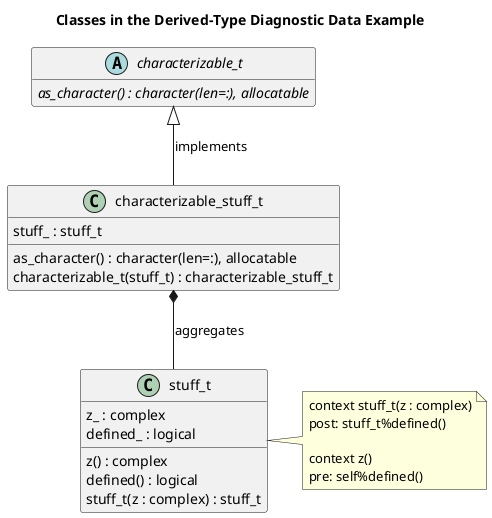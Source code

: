 @startuml
Title Classes in the Derived-Type Diagnostic Data Example

hide empty members

class stuff_t{
  z_ : complex
  defined_ : logical 
  z() : complex
  defined() : logical
  stuff_t(z : complex) : stuff_t
}
note right: context stuff_t(z : complex)\npost: stuff_t%defined()\n\ncontext z() \npre: self%defined()


abstract class characterizable_t{
  {abstract} as_character() : character(len=:), allocatable
}

class characterizable_stuff_t{
  stuff_ : stuff_t
  as_character() : character(len=:), allocatable
  characterizable_t(stuff_t) : characterizable_stuff_t
}

characterizable_stuff_t *-down- stuff_t : aggregates
characterizable_stuff_t -up-|> characterizable_t : implements

@enduml
